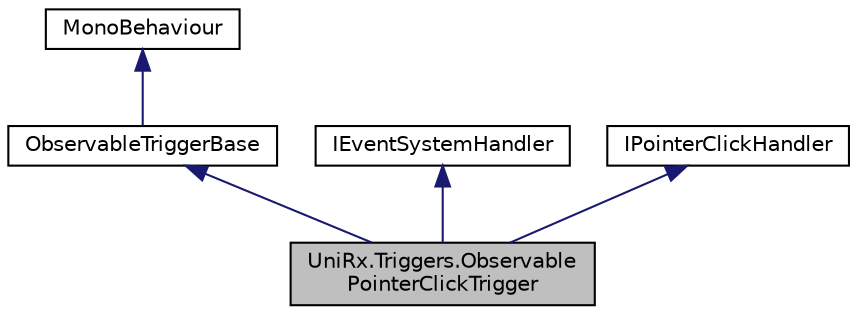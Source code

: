 digraph "UniRx.Triggers.ObservablePointerClickTrigger"
{
 // LATEX_PDF_SIZE
  edge [fontname="Helvetica",fontsize="10",labelfontname="Helvetica",labelfontsize="10"];
  node [fontname="Helvetica",fontsize="10",shape=record];
  Node1 [label="UniRx.Triggers.Observable\lPointerClickTrigger",height=0.2,width=0.4,color="black", fillcolor="grey75", style="filled", fontcolor="black",tooltip=" "];
  Node2 -> Node1 [dir="back",color="midnightblue",fontsize="10",style="solid"];
  Node2 [label="ObservableTriggerBase",height=0.2,width=0.4,color="black", fillcolor="white", style="filled",URL="$class_uni_rx_1_1_triggers_1_1_observable_trigger_base.html",tooltip=" "];
  Node3 -> Node2 [dir="back",color="midnightblue",fontsize="10",style="solid"];
  Node3 [label="MonoBehaviour",height=0.2,width=0.4,color="black", fillcolor="white", style="filled",tooltip=" "];
  Node4 -> Node1 [dir="back",color="midnightblue",fontsize="10",style="solid"];
  Node4 [label="IEventSystemHandler",height=0.2,width=0.4,color="black", fillcolor="white", style="filled",tooltip=" "];
  Node5 -> Node1 [dir="back",color="midnightblue",fontsize="10",style="solid"];
  Node5 [label="IPointerClickHandler",height=0.2,width=0.4,color="black", fillcolor="white", style="filled",tooltip=" "];
}
